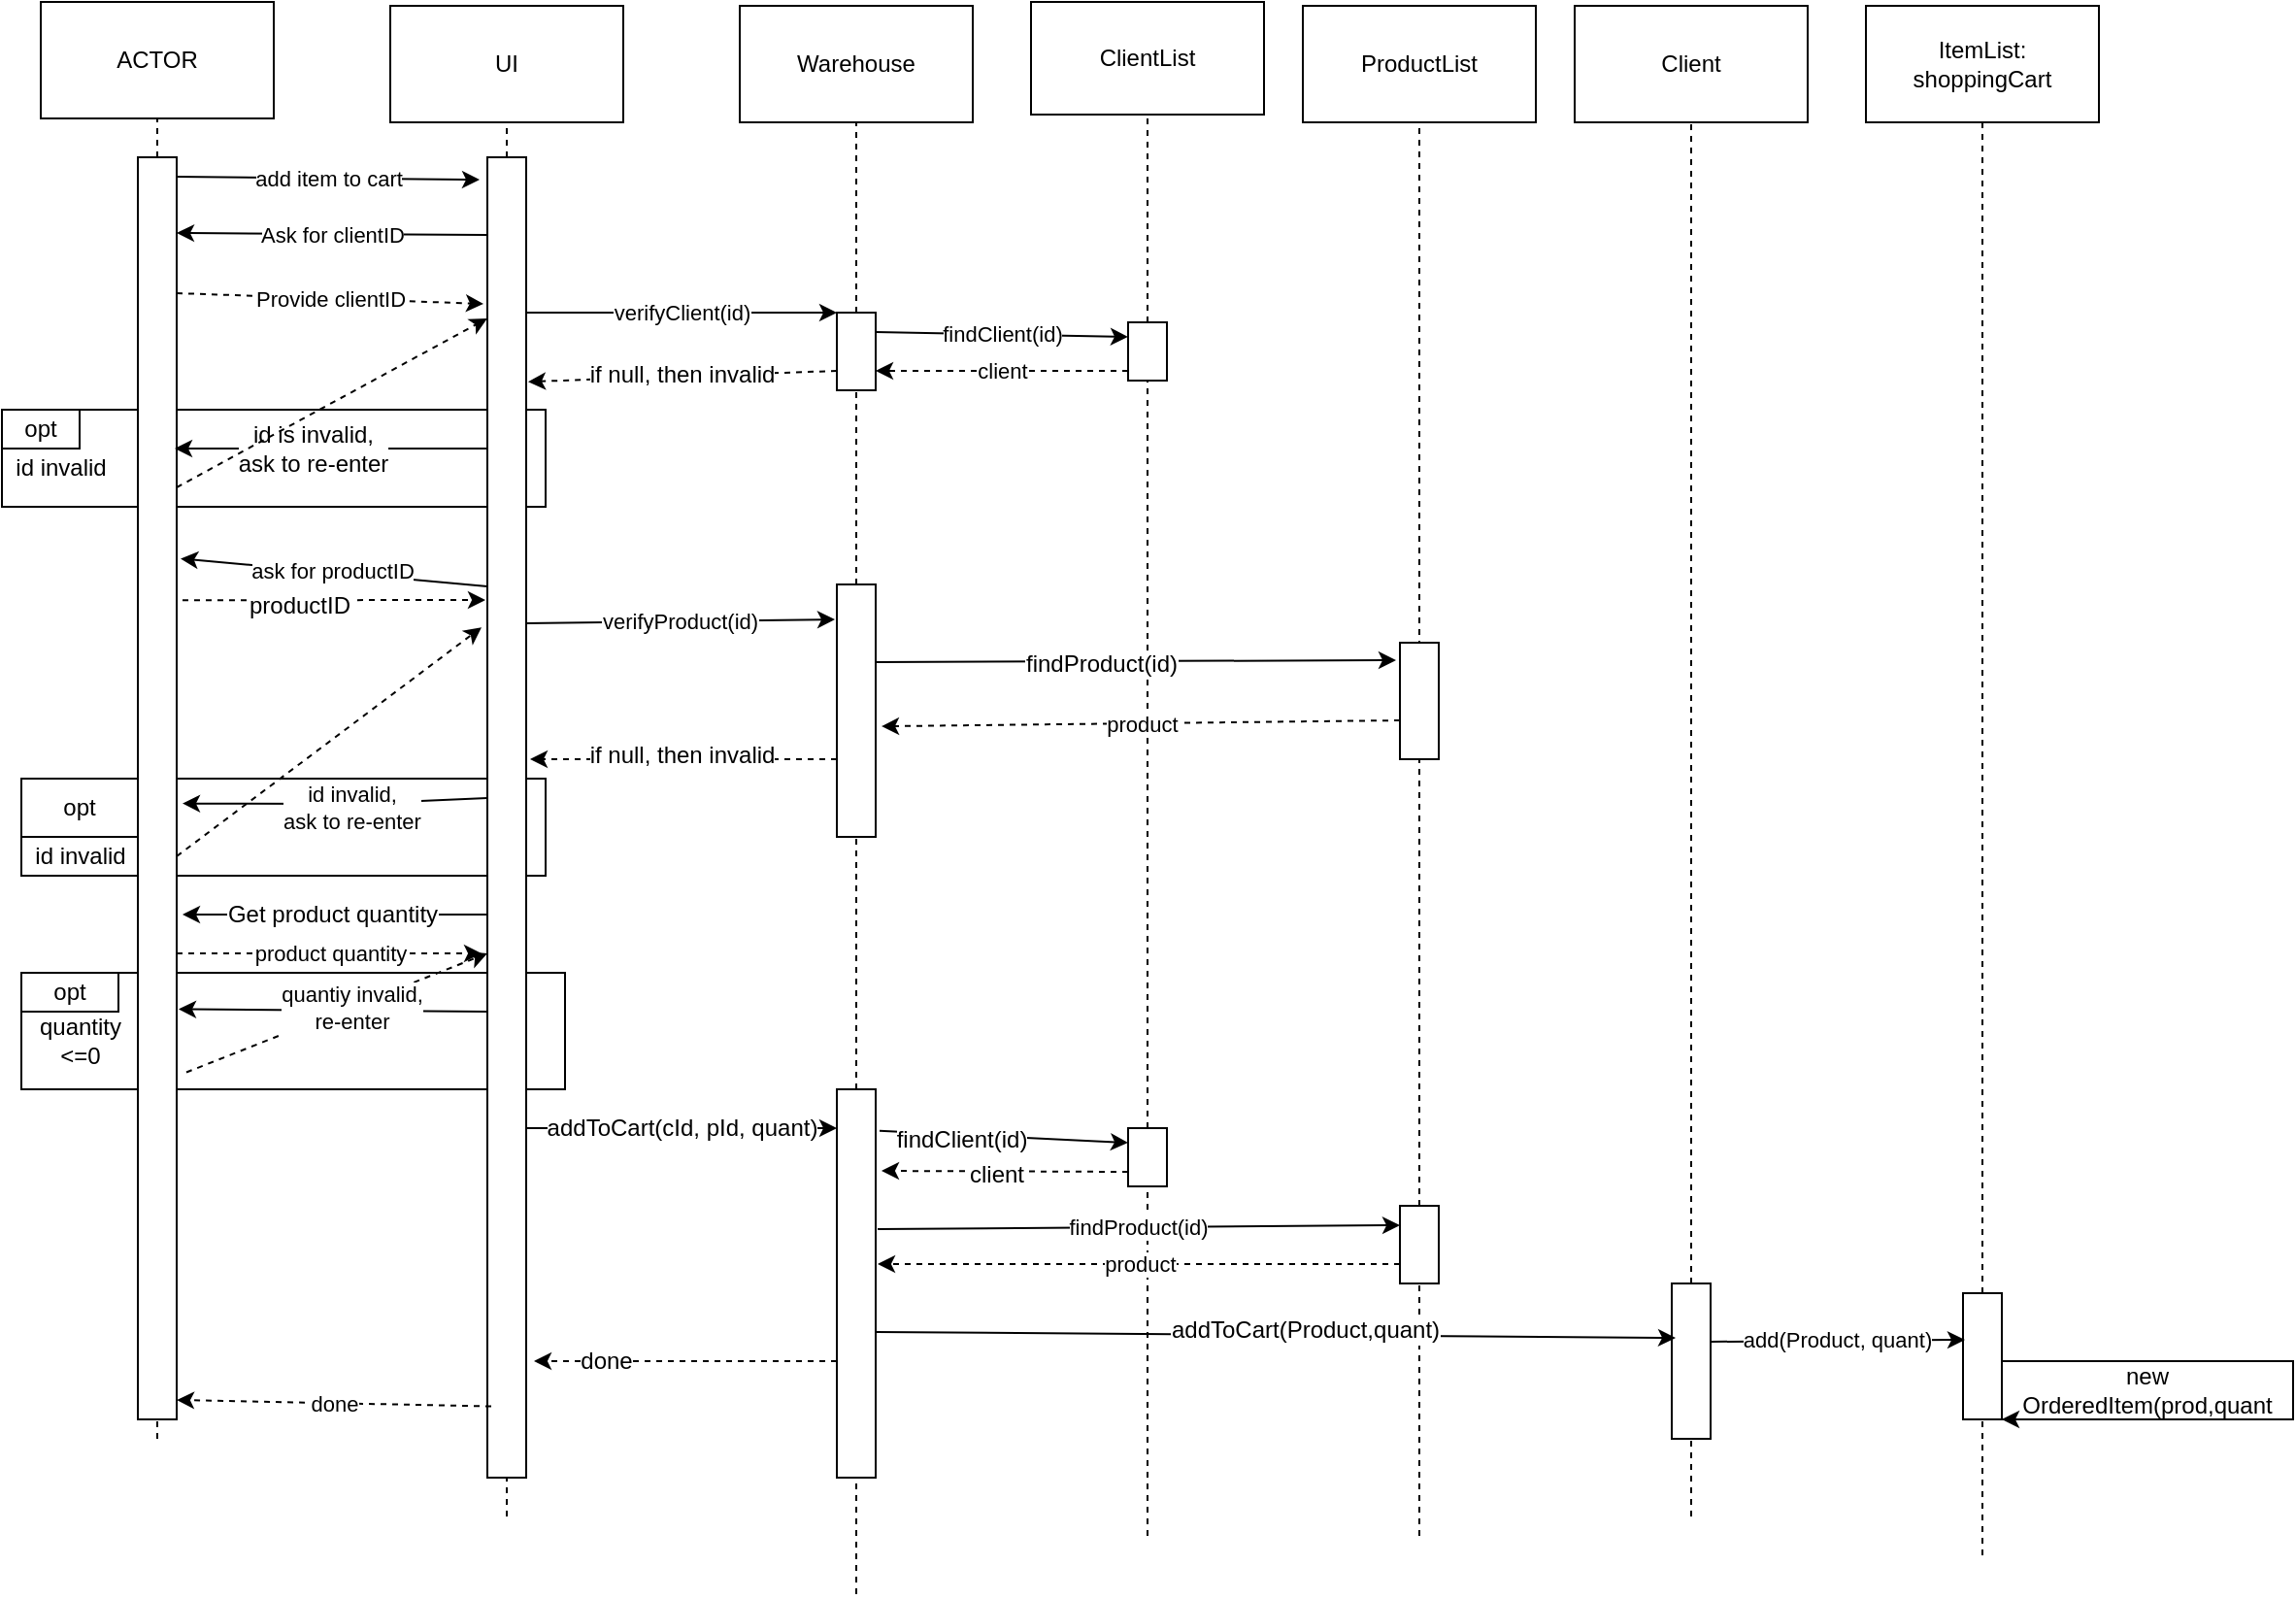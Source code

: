 <mxfile version="12.7.0" type="github">
  <diagram id="eVp9j-pNsx_iiZz8hf3B" name="Page-1">
    <mxGraphModel dx="1422" dy="911" grid="1" gridSize="10" guides="1" tooltips="1" connect="1" arrows="1" fold="1" page="1" pageScale="1" pageWidth="1100" pageHeight="850" math="0" shadow="0">
      <root>
        <mxCell id="0"/>
        <mxCell id="1" parent="0"/>
        <mxCell id="Enw9lLtY8jkO8zs9E8e_-57" value="" style="rounded=0;whiteSpace=wrap;html=1;" vertex="1" parent="1">
          <mxGeometry x="10" y="520" width="280" height="60" as="geometry"/>
        </mxCell>
        <mxCell id="Enw9lLtY8jkO8zs9E8e_-46" value="" style="rounded=0;whiteSpace=wrap;html=1;" vertex="1" parent="1">
          <mxGeometry x="10" y="420" width="270" height="50" as="geometry"/>
        </mxCell>
        <mxCell id="Enw9lLtY8jkO8zs9E8e_-19" value="" style="rounded=0;whiteSpace=wrap;html=1;" vertex="1" parent="1">
          <mxGeometry y="230" width="280" height="50" as="geometry"/>
        </mxCell>
        <mxCell id="Enw9lLtY8jkO8zs9E8e_-1" value="ACTOR" style="rounded=0;whiteSpace=wrap;html=1;" vertex="1" parent="1">
          <mxGeometry x="20" y="20" width="120" height="60" as="geometry"/>
        </mxCell>
        <mxCell id="Enw9lLtY8jkO8zs9E8e_-2" value="" style="endArrow=none;dashed=1;html=1;" edge="1" parent="1">
          <mxGeometry width="50" height="50" relative="1" as="geometry">
            <mxPoint x="80" y="760" as="sourcePoint"/>
            <mxPoint x="80" y="80" as="targetPoint"/>
          </mxGeometry>
        </mxCell>
        <mxCell id="Enw9lLtY8jkO8zs9E8e_-3" value="UI" style="rounded=0;whiteSpace=wrap;html=1;" vertex="1" parent="1">
          <mxGeometry x="200" y="22" width="120" height="60" as="geometry"/>
        </mxCell>
        <mxCell id="Enw9lLtY8jkO8zs9E8e_-4" value="" style="endArrow=none;dashed=1;html=1;" edge="1" parent="1" source="Enw9lLtY8jkO8zs9E8e_-9">
          <mxGeometry width="50" height="50" relative="1" as="geometry">
            <mxPoint x="260" y="750" as="sourcePoint"/>
            <mxPoint x="260" y="82" as="targetPoint"/>
          </mxGeometry>
        </mxCell>
        <mxCell id="Enw9lLtY8jkO8zs9E8e_-5" value="Warehouse" style="rounded=0;whiteSpace=wrap;html=1;" vertex="1" parent="1">
          <mxGeometry x="380" y="22" width="120" height="60" as="geometry"/>
        </mxCell>
        <mxCell id="Enw9lLtY8jkO8zs9E8e_-6" value="" style="endArrow=none;dashed=1;html=1;entryX=0.5;entryY=1;entryDx=0;entryDy=0;" edge="1" parent="1" source="Enw9lLtY8jkO8zs9E8e_-14" target="Enw9lLtY8jkO8zs9E8e_-5">
          <mxGeometry width="50" height="50" relative="1" as="geometry">
            <mxPoint x="440" y="750" as="sourcePoint"/>
            <mxPoint x="440" y="112" as="targetPoint"/>
          </mxGeometry>
        </mxCell>
        <mxCell id="Enw9lLtY8jkO8zs9E8e_-8" value="" style="rounded=0;whiteSpace=wrap;html=1;" vertex="1" parent="1">
          <mxGeometry x="70" y="100" width="20" height="650" as="geometry"/>
        </mxCell>
        <mxCell id="Enw9lLtY8jkO8zs9E8e_-9" value="" style="rounded=0;whiteSpace=wrap;html=1;" vertex="1" parent="1">
          <mxGeometry x="250" y="100" width="20" height="680" as="geometry"/>
        </mxCell>
        <mxCell id="Enw9lLtY8jkO8zs9E8e_-10" value="" style="endArrow=none;dashed=1;html=1;" edge="1" parent="1" target="Enw9lLtY8jkO8zs9E8e_-9">
          <mxGeometry width="50" height="50" relative="1" as="geometry">
            <mxPoint x="260" y="800" as="sourcePoint"/>
            <mxPoint x="260" y="82" as="targetPoint"/>
          </mxGeometry>
        </mxCell>
        <mxCell id="Enw9lLtY8jkO8zs9E8e_-11" value="add item to cart" style="endArrow=classic;html=1;entryX=-0.2;entryY=0.017;entryDx=0;entryDy=0;entryPerimeter=0;" edge="1" parent="1" target="Enw9lLtY8jkO8zs9E8e_-9">
          <mxGeometry width="50" height="50" relative="1" as="geometry">
            <mxPoint x="90" y="110" as="sourcePoint"/>
            <mxPoint x="140" y="60" as="targetPoint"/>
          </mxGeometry>
        </mxCell>
        <mxCell id="Enw9lLtY8jkO8zs9E8e_-12" value="Ask for clientID" style="endArrow=classic;html=1;" edge="1" parent="1">
          <mxGeometry width="50" height="50" relative="1" as="geometry">
            <mxPoint x="250" y="140" as="sourcePoint"/>
            <mxPoint x="90" y="139" as="targetPoint"/>
          </mxGeometry>
        </mxCell>
        <mxCell id="Enw9lLtY8jkO8zs9E8e_-13" value="Provide clientID" style="endArrow=classic;html=1;entryX=-0.1;entryY=0.111;entryDx=0;entryDy=0;entryPerimeter=0;dashed=1;" edge="1" parent="1" target="Enw9lLtY8jkO8zs9E8e_-9">
          <mxGeometry width="50" height="50" relative="1" as="geometry">
            <mxPoint x="90" y="170" as="sourcePoint"/>
            <mxPoint x="140" y="120" as="targetPoint"/>
          </mxGeometry>
        </mxCell>
        <mxCell id="Enw9lLtY8jkO8zs9E8e_-14" value="" style="rounded=0;whiteSpace=wrap;html=1;" vertex="1" parent="1">
          <mxGeometry x="430" y="180" width="20" height="40" as="geometry"/>
        </mxCell>
        <mxCell id="Enw9lLtY8jkO8zs9E8e_-15" value="" style="endArrow=none;dashed=1;html=1;entryX=0.5;entryY=1;entryDx=0;entryDy=0;" edge="1" parent="1" source="Enw9lLtY8jkO8zs9E8e_-36" target="Enw9lLtY8jkO8zs9E8e_-14">
          <mxGeometry width="50" height="50" relative="1" as="geometry">
            <mxPoint x="440" y="750" as="sourcePoint"/>
            <mxPoint x="440" y="82" as="targetPoint"/>
          </mxGeometry>
        </mxCell>
        <mxCell id="Enw9lLtY8jkO8zs9E8e_-16" value="" style="endArrow=classic;html=1;dashed=1;entryX=1.05;entryY=0.17;entryDx=0;entryDy=0;entryPerimeter=0;" edge="1" parent="1" target="Enw9lLtY8jkO8zs9E8e_-9">
          <mxGeometry width="50" height="50" relative="1" as="geometry">
            <mxPoint x="430" y="210" as="sourcePoint"/>
            <mxPoint x="480" y="160" as="targetPoint"/>
          </mxGeometry>
        </mxCell>
        <mxCell id="Enw9lLtY8jkO8zs9E8e_-18" value="if null, then invalid" style="text;html=1;align=center;verticalAlign=middle;resizable=0;points=[];labelBackgroundColor=#ffffff;" vertex="1" connectable="0" parent="Enw9lLtY8jkO8zs9E8e_-16">
          <mxGeometry x="0.157" y="-1" relative="1" as="geometry">
            <mxPoint x="11.99" as="offset"/>
          </mxGeometry>
        </mxCell>
        <mxCell id="Enw9lLtY8jkO8zs9E8e_-17" value="verifyClient(id)" style="endArrow=classic;html=1;entryX=0;entryY=0;entryDx=0;entryDy=0;" edge="1" parent="1" target="Enw9lLtY8jkO8zs9E8e_-14">
          <mxGeometry width="50" height="50" relative="1" as="geometry">
            <mxPoint x="270" y="180" as="sourcePoint"/>
            <mxPoint x="320" y="130" as="targetPoint"/>
          </mxGeometry>
        </mxCell>
        <mxCell id="Enw9lLtY8jkO8zs9E8e_-20" value="opt" style="rounded=0;whiteSpace=wrap;html=1;" vertex="1" parent="1">
          <mxGeometry y="230" width="40" height="20" as="geometry"/>
        </mxCell>
        <mxCell id="Enw9lLtY8jkO8zs9E8e_-21" value="id invalid" style="text;html=1;align=center;verticalAlign=middle;resizable=0;points=[];autosize=1;" vertex="1" parent="1">
          <mxGeometry y="250" width="60" height="20" as="geometry"/>
        </mxCell>
        <mxCell id="Enw9lLtY8jkO8zs9E8e_-22" value="" style="endArrow=classic;html=1;" edge="1" parent="1">
          <mxGeometry width="50" height="50" relative="1" as="geometry">
            <mxPoint x="250" y="250" as="sourcePoint"/>
            <mxPoint x="89" y="250" as="targetPoint"/>
          </mxGeometry>
        </mxCell>
        <mxCell id="Enw9lLtY8jkO8zs9E8e_-23" value="&lt;div&gt;id is invalid,&lt;/div&gt;&lt;div&gt; ask to re-enter&lt;/div&gt;" style="text;html=1;align=center;verticalAlign=middle;resizable=0;points=[];labelBackgroundColor=#ffffff;" vertex="1" connectable="0" parent="Enw9lLtY8jkO8zs9E8e_-22">
          <mxGeometry x="0.739" y="3" relative="1" as="geometry">
            <mxPoint x="50" y="-3" as="offset"/>
          </mxGeometry>
        </mxCell>
        <mxCell id="Enw9lLtY8jkO8zs9E8e_-24" value="" style="endArrow=classic;html=1;entryX=0;entryY=0.122;entryDx=0;entryDy=0;entryPerimeter=0;dashed=1;" edge="1" parent="1" target="Enw9lLtY8jkO8zs9E8e_-9">
          <mxGeometry width="50" height="50" relative="1" as="geometry">
            <mxPoint x="90" y="270" as="sourcePoint"/>
            <mxPoint x="140" y="220" as="targetPoint"/>
          </mxGeometry>
        </mxCell>
        <mxCell id="Enw9lLtY8jkO8zs9E8e_-25" value="" style="endArrow=classic;html=1;dashed=1;exitX=1.15;exitY=0.351;exitDx=0;exitDy=0;exitPerimeter=0;" edge="1" parent="1" source="Enw9lLtY8jkO8zs9E8e_-8">
          <mxGeometry width="50" height="50" relative="1" as="geometry">
            <mxPoint x="90" y="340" as="sourcePoint"/>
            <mxPoint x="249" y="328" as="targetPoint"/>
          </mxGeometry>
        </mxCell>
        <mxCell id="Enw9lLtY8jkO8zs9E8e_-27" value="productID" style="text;html=1;align=center;verticalAlign=middle;resizable=0;points=[];labelBackgroundColor=#ffffff;" vertex="1" connectable="0" parent="Enw9lLtY8jkO8zs9E8e_-25">
          <mxGeometry x="-0.233" y="-3" relative="1" as="geometry">
            <mxPoint as="offset"/>
          </mxGeometry>
        </mxCell>
        <mxCell id="Enw9lLtY8jkO8zs9E8e_-26" value="ask for productID" style="endArrow=classic;html=1;exitX=0;exitY=0.325;exitDx=0;exitDy=0;exitPerimeter=0;entryX=1.1;entryY=0.318;entryDx=0;entryDy=0;entryPerimeter=0;" edge="1" parent="1" source="Enw9lLtY8jkO8zs9E8e_-9" target="Enw9lLtY8jkO8zs9E8e_-8">
          <mxGeometry x="0.013" y="-1" width="50" height="50" relative="1" as="geometry">
            <mxPoint x="170" y="380" as="sourcePoint"/>
            <mxPoint x="220" y="330" as="targetPoint"/>
            <mxPoint as="offset"/>
          </mxGeometry>
        </mxCell>
        <mxCell id="Enw9lLtY8jkO8zs9E8e_-28" value="verifyProduct(id)" style="endArrow=classic;html=1;" edge="1" parent="1">
          <mxGeometry width="50" height="50" relative="1" as="geometry">
            <mxPoint x="270" y="340" as="sourcePoint"/>
            <mxPoint x="429" y="338" as="targetPoint"/>
          </mxGeometry>
        </mxCell>
        <mxCell id="Enw9lLtY8jkO8zs9E8e_-29" value="ClientList" style="rounded=0;whiteSpace=wrap;html=1;" vertex="1" parent="1">
          <mxGeometry x="530" y="20" width="120" height="58" as="geometry"/>
        </mxCell>
        <mxCell id="Enw9lLtY8jkO8zs9E8e_-30" value="" style="endArrow=none;dashed=1;html=1;" edge="1" parent="1" source="Enw9lLtY8jkO8zs9E8e_-31">
          <mxGeometry width="50" height="50" relative="1" as="geometry">
            <mxPoint x="590" y="760" as="sourcePoint"/>
            <mxPoint x="590" y="78" as="targetPoint"/>
          </mxGeometry>
        </mxCell>
        <mxCell id="Enw9lLtY8jkO8zs9E8e_-31" value="" style="rounded=0;whiteSpace=wrap;html=1;" vertex="1" parent="1">
          <mxGeometry x="580" y="185" width="20" height="30" as="geometry"/>
        </mxCell>
        <mxCell id="Enw9lLtY8jkO8zs9E8e_-32" value="" style="endArrow=none;dashed=1;html=1;" edge="1" parent="1" source="Enw9lLtY8jkO8zs9E8e_-67" target="Enw9lLtY8jkO8zs9E8e_-31">
          <mxGeometry width="50" height="50" relative="1" as="geometry">
            <mxPoint x="590" y="760" as="sourcePoint"/>
            <mxPoint x="590" y="78" as="targetPoint"/>
          </mxGeometry>
        </mxCell>
        <mxCell id="Enw9lLtY8jkO8zs9E8e_-33" value="findClient(id)" style="endArrow=classic;html=1;entryX=0;entryY=0.25;entryDx=0;entryDy=0;" edge="1" parent="1">
          <mxGeometry width="50" height="50" relative="1" as="geometry">
            <mxPoint x="450" y="190" as="sourcePoint"/>
            <mxPoint x="580" y="192.5" as="targetPoint"/>
          </mxGeometry>
        </mxCell>
        <mxCell id="Enw9lLtY8jkO8zs9E8e_-34" value="client" style="endArrow=classic;html=1;entryX=1;entryY=0.75;entryDx=0;entryDy=0;dashed=1;" edge="1" parent="1" target="Enw9lLtY8jkO8zs9E8e_-14">
          <mxGeometry width="50" height="50" relative="1" as="geometry">
            <mxPoint x="580" y="210" as="sourcePoint"/>
            <mxPoint x="630" y="160" as="targetPoint"/>
          </mxGeometry>
        </mxCell>
        <mxCell id="Enw9lLtY8jkO8zs9E8e_-36" value="" style="rounded=0;whiteSpace=wrap;html=1;" vertex="1" parent="1">
          <mxGeometry x="430" y="320" width="20" height="130" as="geometry"/>
        </mxCell>
        <mxCell id="Enw9lLtY8jkO8zs9E8e_-37" value="" style="endArrow=none;dashed=1;html=1;entryX=0.5;entryY=1;entryDx=0;entryDy=0;" edge="1" parent="1" source="Enw9lLtY8jkO8zs9E8e_-52" target="Enw9lLtY8jkO8zs9E8e_-36">
          <mxGeometry width="50" height="50" relative="1" as="geometry">
            <mxPoint x="440" y="750" as="sourcePoint"/>
            <mxPoint x="440" y="220" as="targetPoint"/>
          </mxGeometry>
        </mxCell>
        <mxCell id="Enw9lLtY8jkO8zs9E8e_-38" value="ProductList" style="rounded=0;whiteSpace=wrap;html=1;" vertex="1" parent="1">
          <mxGeometry x="670" y="22" width="120" height="60" as="geometry"/>
        </mxCell>
        <mxCell id="Enw9lLtY8jkO8zs9E8e_-39" value="" style="endArrow=none;dashed=1;html=1;" edge="1" parent="1" source="Enw9lLtY8jkO8zs9E8e_-72">
          <mxGeometry width="50" height="50" relative="1" as="geometry">
            <mxPoint x="730" y="760" as="sourcePoint"/>
            <mxPoint x="730" y="82" as="targetPoint"/>
          </mxGeometry>
        </mxCell>
        <mxCell id="Enw9lLtY8jkO8zs9E8e_-40" value="" style="rounded=0;whiteSpace=wrap;html=1;" vertex="1" parent="1">
          <mxGeometry x="720" y="350" width="20" height="60" as="geometry"/>
        </mxCell>
        <mxCell id="Enw9lLtY8jkO8zs9E8e_-41" value="product" style="endArrow=classic;html=1;dashed=1;entryX=1.15;entryY=0.562;entryDx=0;entryDy=0;entryPerimeter=0;" edge="1" parent="1" target="Enw9lLtY8jkO8zs9E8e_-36">
          <mxGeometry width="50" height="50" relative="1" as="geometry">
            <mxPoint x="720" y="390" as="sourcePoint"/>
            <mxPoint x="770" y="340" as="targetPoint"/>
          </mxGeometry>
        </mxCell>
        <mxCell id="Enw9lLtY8jkO8zs9E8e_-42" value="" style="endArrow=classic;html=1;entryX=-0.1;entryY=0.15;entryDx=0;entryDy=0;entryPerimeter=0;" edge="1" parent="1" target="Enw9lLtY8jkO8zs9E8e_-40">
          <mxGeometry width="50" height="50" relative="1" as="geometry">
            <mxPoint x="450" y="360" as="sourcePoint"/>
            <mxPoint x="670" y="360" as="targetPoint"/>
          </mxGeometry>
        </mxCell>
        <mxCell id="Enw9lLtY8jkO8zs9E8e_-43" value="findProduct(id)" style="text;html=1;align=center;verticalAlign=middle;resizable=0;points=[];labelBackgroundColor=#ffffff;" vertex="1" connectable="0" parent="Enw9lLtY8jkO8zs9E8e_-42">
          <mxGeometry x="-0.134" y="-1" relative="1" as="geometry">
            <mxPoint as="offset"/>
          </mxGeometry>
        </mxCell>
        <mxCell id="Enw9lLtY8jkO8zs9E8e_-44" value="" style="endArrow=classic;html=1;dashed=1;" edge="1" parent="1">
          <mxGeometry width="50" height="50" relative="1" as="geometry">
            <mxPoint x="430" y="410" as="sourcePoint"/>
            <mxPoint x="272" y="410" as="targetPoint"/>
          </mxGeometry>
        </mxCell>
        <mxCell id="Enw9lLtY8jkO8zs9E8e_-45" value="if null, then invalid" style="text;html=1;align=center;verticalAlign=middle;resizable=0;points=[];labelBackgroundColor=#ffffff;" vertex="1" connectable="0" parent="Enw9lLtY8jkO8zs9E8e_-44">
          <mxGeometry x="0.342" y="-1" relative="1" as="geometry">
            <mxPoint x="26" y="-0.99" as="offset"/>
          </mxGeometry>
        </mxCell>
        <mxCell id="Enw9lLtY8jkO8zs9E8e_-47" value="opt" style="rounded=0;whiteSpace=wrap;html=1;" vertex="1" parent="1">
          <mxGeometry x="10" y="420" width="60" height="30" as="geometry"/>
        </mxCell>
        <mxCell id="Enw9lLtY8jkO8zs9E8e_-48" value="id invalid" style="text;html=1;align=center;verticalAlign=middle;resizable=0;points=[];autosize=1;" vertex="1" parent="1">
          <mxGeometry x="10" y="450" width="60" height="20" as="geometry"/>
        </mxCell>
        <mxCell id="Enw9lLtY8jkO8zs9E8e_-49" value="" style="endArrow=classic;html=1;dashed=1;entryX=-0.15;entryY=0.356;entryDx=0;entryDy=0;entryPerimeter=0;" edge="1" parent="1" target="Enw9lLtY8jkO8zs9E8e_-9">
          <mxGeometry width="50" height="50" relative="1" as="geometry">
            <mxPoint x="90" y="460" as="sourcePoint"/>
            <mxPoint x="140" y="410" as="targetPoint"/>
          </mxGeometry>
        </mxCell>
        <mxCell id="Enw9lLtY8jkO8zs9E8e_-51" value="&lt;div&gt;id invalid,&lt;/div&gt;&lt;div&gt;ask to re-enter&lt;br&gt;&lt;/div&gt;" style="endArrow=classic;html=1;entryX=1.15;entryY=0.512;entryDx=0;entryDy=0;entryPerimeter=0;" edge="1" parent="1" target="Enw9lLtY8jkO8zs9E8e_-8">
          <mxGeometry x="-0.108" y="2" width="50" height="50" relative="1" as="geometry">
            <mxPoint x="250" y="430" as="sourcePoint"/>
            <mxPoint x="300" y="380" as="targetPoint"/>
            <Array as="points">
              <mxPoint x="180" y="433"/>
            </Array>
            <mxPoint as="offset"/>
          </mxGeometry>
        </mxCell>
        <mxCell id="Enw9lLtY8jkO8zs9E8e_-52" value="" style="rounded=0;whiteSpace=wrap;html=1;" vertex="1" parent="1">
          <mxGeometry x="430" y="580" width="20" height="200" as="geometry"/>
        </mxCell>
        <mxCell id="Enw9lLtY8jkO8zs9E8e_-53" value="" style="endArrow=none;dashed=1;html=1;entryX=0.5;entryY=1;entryDx=0;entryDy=0;" edge="1" parent="1" target="Enw9lLtY8jkO8zs9E8e_-52">
          <mxGeometry width="50" height="50" relative="1" as="geometry">
            <mxPoint x="440" y="840" as="sourcePoint"/>
            <mxPoint x="440" y="450" as="targetPoint"/>
          </mxGeometry>
        </mxCell>
        <mxCell id="Enw9lLtY8jkO8zs9E8e_-54" value="" style="endArrow=classic;html=1;entryX=1.15;entryY=0.6;entryDx=0;entryDy=0;entryPerimeter=0;" edge="1" parent="1" target="Enw9lLtY8jkO8zs9E8e_-8">
          <mxGeometry width="50" height="50" relative="1" as="geometry">
            <mxPoint x="250" y="490" as="sourcePoint"/>
            <mxPoint x="300" y="440" as="targetPoint"/>
          </mxGeometry>
        </mxCell>
        <mxCell id="Enw9lLtY8jkO8zs9E8e_-55" value="Get product quantity" style="text;html=1;align=center;verticalAlign=middle;resizable=0;points=[];labelBackgroundColor=#ffffff;" vertex="1" connectable="0" parent="Enw9lLtY8jkO8zs9E8e_-54">
          <mxGeometry x="0.312" y="3" relative="1" as="geometry">
            <mxPoint x="23" y="-3" as="offset"/>
          </mxGeometry>
        </mxCell>
        <mxCell id="Enw9lLtY8jkO8zs9E8e_-56" value="product quantity" style="endArrow=classic;html=1;dashed=1;" edge="1" parent="1">
          <mxGeometry width="50" height="50" relative="1" as="geometry">
            <mxPoint x="90" y="510" as="sourcePoint"/>
            <mxPoint x="247" y="510" as="targetPoint"/>
          </mxGeometry>
        </mxCell>
        <mxCell id="Enw9lLtY8jkO8zs9E8e_-58" value="opt" style="rounded=0;whiteSpace=wrap;html=1;" vertex="1" parent="1">
          <mxGeometry x="10" y="520" width="50" height="20" as="geometry"/>
        </mxCell>
        <mxCell id="Enw9lLtY8jkO8zs9E8e_-59" value="&lt;div&gt;quantity&lt;/div&gt;&lt;div&gt; &amp;lt;=0&lt;/div&gt;" style="text;html=1;align=center;verticalAlign=middle;resizable=0;points=[];autosize=1;" vertex="1" parent="1">
          <mxGeometry x="10" y="540" width="60" height="30" as="geometry"/>
        </mxCell>
        <mxCell id="Enw9lLtY8jkO8zs9E8e_-61" value="" style="endArrow=classic;html=1;dashed=1;exitX=1.25;exitY=0.725;exitDx=0;exitDy=0;exitPerimeter=0;" edge="1" parent="1" source="Enw9lLtY8jkO8zs9E8e_-8">
          <mxGeometry width="50" height="50" relative="1" as="geometry">
            <mxPoint x="90" y="560" as="sourcePoint"/>
            <mxPoint x="250" y="510" as="targetPoint"/>
          </mxGeometry>
        </mxCell>
        <mxCell id="Enw9lLtY8jkO8zs9E8e_-62" style="edgeStyle=orthogonalEdgeStyle;rounded=0;orthogonalLoop=1;jettySize=auto;html=1;exitX=0.5;exitY=1;exitDx=0;exitDy=0;dashed=1;" edge="1" parent="1" source="Enw9lLtY8jkO8zs9E8e_-57" target="Enw9lLtY8jkO8zs9E8e_-57">
          <mxGeometry relative="1" as="geometry"/>
        </mxCell>
        <mxCell id="Enw9lLtY8jkO8zs9E8e_-63" value="&lt;div&gt;quantiy invalid,&lt;/div&gt;&lt;div&gt;re-enter&lt;br&gt;&lt;/div&gt;" style="endArrow=classic;html=1;entryX=1.05;entryY=0.675;entryDx=0;entryDy=0;entryPerimeter=0;" edge="1" parent="1" target="Enw9lLtY8jkO8zs9E8e_-8">
          <mxGeometry x="-0.119" y="-1" width="50" height="50" relative="1" as="geometry">
            <mxPoint x="250" y="540" as="sourcePoint"/>
            <mxPoint x="300" y="490" as="targetPoint"/>
            <mxPoint as="offset"/>
          </mxGeometry>
        </mxCell>
        <mxCell id="Enw9lLtY8jkO8zs9E8e_-64" value="" style="endArrow=classic;html=1;" edge="1" parent="1">
          <mxGeometry width="50" height="50" relative="1" as="geometry">
            <mxPoint x="270" y="600" as="sourcePoint"/>
            <mxPoint x="430" y="600" as="targetPoint"/>
          </mxGeometry>
        </mxCell>
        <mxCell id="Enw9lLtY8jkO8zs9E8e_-65" value="addToCart(cId, pId, quant)" style="text;html=1;align=center;verticalAlign=middle;resizable=0;points=[];labelBackgroundColor=#ffffff;" vertex="1" connectable="0" parent="Enw9lLtY8jkO8zs9E8e_-64">
          <mxGeometry x="-0.188" relative="1" as="geometry">
            <mxPoint x="15.01" as="offset"/>
          </mxGeometry>
        </mxCell>
        <mxCell id="Enw9lLtY8jkO8zs9E8e_-66" value="" style="endArrow=classic;html=1;entryX=0;entryY=0.25;entryDx=0;entryDy=0;exitX=1.1;exitY=0.107;exitDx=0;exitDy=0;exitPerimeter=0;" edge="1" parent="1" source="Enw9lLtY8jkO8zs9E8e_-52" target="Enw9lLtY8jkO8zs9E8e_-67">
          <mxGeometry width="50" height="50" relative="1" as="geometry">
            <mxPoint x="450" y="623" as="sourcePoint"/>
            <mxPoint x="560" y="620" as="targetPoint"/>
          </mxGeometry>
        </mxCell>
        <mxCell id="Enw9lLtY8jkO8zs9E8e_-69" value="findClient(id)" style="text;html=1;align=center;verticalAlign=middle;resizable=0;points=[];labelBackgroundColor=#ffffff;" vertex="1" connectable="0" parent="Enw9lLtY8jkO8zs9E8e_-66">
          <mxGeometry x="-0.354" y="-2" relative="1" as="geometry">
            <mxPoint as="offset"/>
          </mxGeometry>
        </mxCell>
        <mxCell id="Enw9lLtY8jkO8zs9E8e_-67" value="" style="rounded=0;whiteSpace=wrap;html=1;" vertex="1" parent="1">
          <mxGeometry x="580" y="600" width="20" height="30" as="geometry"/>
        </mxCell>
        <mxCell id="Enw9lLtY8jkO8zs9E8e_-68" value="" style="endArrow=none;dashed=1;html=1;" edge="1" parent="1" target="Enw9lLtY8jkO8zs9E8e_-67">
          <mxGeometry width="50" height="50" relative="1" as="geometry">
            <mxPoint x="590" y="810" as="sourcePoint"/>
            <mxPoint x="590" y="215" as="targetPoint"/>
          </mxGeometry>
        </mxCell>
        <mxCell id="Enw9lLtY8jkO8zs9E8e_-70" value="" style="endArrow=classic;html=1;exitX=0;exitY=0.75;exitDx=0;exitDy=0;entryX=1.15;entryY=0.21;entryDx=0;entryDy=0;dashed=1;entryPerimeter=0;" edge="1" parent="1" source="Enw9lLtY8jkO8zs9E8e_-67" target="Enw9lLtY8jkO8zs9E8e_-52">
          <mxGeometry width="50" height="50" relative="1" as="geometry">
            <mxPoint x="540" y="620" as="sourcePoint"/>
            <mxPoint x="450" y="620" as="targetPoint"/>
          </mxGeometry>
        </mxCell>
        <mxCell id="Enw9lLtY8jkO8zs9E8e_-71" value="client" style="text;html=1;align=center;verticalAlign=middle;resizable=0;points=[];labelBackgroundColor=#ffffff;" vertex="1" connectable="0" parent="Enw9lLtY8jkO8zs9E8e_-70">
          <mxGeometry x="0.431" y="2" relative="1" as="geometry">
            <mxPoint x="22.94" as="offset"/>
          </mxGeometry>
        </mxCell>
        <mxCell id="Enw9lLtY8jkO8zs9E8e_-72" value="" style="rounded=0;whiteSpace=wrap;html=1;" vertex="1" parent="1">
          <mxGeometry x="720" y="640" width="20" height="40" as="geometry"/>
        </mxCell>
        <mxCell id="Enw9lLtY8jkO8zs9E8e_-73" value="" style="endArrow=none;dashed=1;html=1;" edge="1" parent="1" target="Enw9lLtY8jkO8zs9E8e_-72">
          <mxGeometry width="50" height="50" relative="1" as="geometry">
            <mxPoint x="730" y="810" as="sourcePoint"/>
            <mxPoint x="730" y="82" as="targetPoint"/>
          </mxGeometry>
        </mxCell>
        <mxCell id="Enw9lLtY8jkO8zs9E8e_-74" value="product" style="endArrow=classic;html=1;dashed=1;exitX=0;exitY=0.75;exitDx=0;exitDy=0;" edge="1" parent="1" source="Enw9lLtY8jkO8zs9E8e_-72">
          <mxGeometry width="50" height="50" relative="1" as="geometry">
            <mxPoint x="720" y="659.5" as="sourcePoint"/>
            <mxPoint x="451" y="670" as="targetPoint"/>
          </mxGeometry>
        </mxCell>
        <mxCell id="Enw9lLtY8jkO8zs9E8e_-75" value="findProduct(id)" style="endArrow=classic;html=1;exitX=1.05;exitY=0.36;exitDx=0;exitDy=0;exitPerimeter=0;" edge="1" parent="1" source="Enw9lLtY8jkO8zs9E8e_-52">
          <mxGeometry width="50" height="50" relative="1" as="geometry">
            <mxPoint x="480" y="650" as="sourcePoint"/>
            <mxPoint x="720" y="650" as="targetPoint"/>
          </mxGeometry>
        </mxCell>
        <mxCell id="Enw9lLtY8jkO8zs9E8e_-78" value="Client" style="rounded=0;whiteSpace=wrap;html=1;" vertex="1" parent="1">
          <mxGeometry x="810" y="22" width="120" height="60" as="geometry"/>
        </mxCell>
        <mxCell id="Enw9lLtY8jkO8zs9E8e_-79" value="" style="endArrow=none;dashed=1;html=1;" edge="1" parent="1">
          <mxGeometry width="50" height="50" relative="1" as="geometry">
            <mxPoint x="870" y="800" as="sourcePoint"/>
            <mxPoint x="870" y="82" as="targetPoint"/>
          </mxGeometry>
        </mxCell>
        <mxCell id="Enw9lLtY8jkO8zs9E8e_-80" value="" style="rounded=0;whiteSpace=wrap;html=1;" vertex="1" parent="1">
          <mxGeometry x="860" y="680" width="20" height="80" as="geometry"/>
        </mxCell>
        <mxCell id="Enw9lLtY8jkO8zs9E8e_-84" value="" style="endArrow=classic;html=1;entryX=0.1;entryY=0.35;entryDx=0;entryDy=0;entryPerimeter=0;" edge="1" parent="1" target="Enw9lLtY8jkO8zs9E8e_-80">
          <mxGeometry width="50" height="50" relative="1" as="geometry">
            <mxPoint x="450" y="705" as="sourcePoint"/>
            <mxPoint x="500" y="655" as="targetPoint"/>
          </mxGeometry>
        </mxCell>
        <mxCell id="Enw9lLtY8jkO8zs9E8e_-85" value="addToCart(Product,quant)" style="text;html=1;align=center;verticalAlign=middle;resizable=0;points=[];labelBackgroundColor=#ffffff;" vertex="1" connectable="0" parent="Enw9lLtY8jkO8zs9E8e_-84">
          <mxGeometry x="0.073" y="3" relative="1" as="geometry">
            <mxPoint as="offset"/>
          </mxGeometry>
        </mxCell>
        <mxCell id="Enw9lLtY8jkO8zs9E8e_-86" value="&lt;div&gt;ItemList:&lt;/div&gt;&lt;div&gt;shoppingCart&lt;br&gt;&lt;/div&gt;" style="rounded=0;whiteSpace=wrap;html=1;" vertex="1" parent="1">
          <mxGeometry x="960" y="22" width="120" height="60" as="geometry"/>
        </mxCell>
        <mxCell id="Enw9lLtY8jkO8zs9E8e_-87" value="" style="endArrow=none;dashed=1;html=1;" edge="1" parent="1" source="Enw9lLtY8jkO8zs9E8e_-88">
          <mxGeometry width="50" height="50" relative="1" as="geometry">
            <mxPoint x="1020" y="820" as="sourcePoint"/>
            <mxPoint x="1020" y="82" as="targetPoint"/>
          </mxGeometry>
        </mxCell>
        <mxCell id="Enw9lLtY8jkO8zs9E8e_-88" value="" style="rounded=0;whiteSpace=wrap;html=1;" vertex="1" parent="1">
          <mxGeometry x="1010" y="685" width="20" height="65" as="geometry"/>
        </mxCell>
        <mxCell id="Enw9lLtY8jkO8zs9E8e_-89" value="" style="endArrow=none;dashed=1;html=1;" edge="1" parent="1" target="Enw9lLtY8jkO8zs9E8e_-88">
          <mxGeometry width="50" height="50" relative="1" as="geometry">
            <mxPoint x="1020" y="820" as="sourcePoint"/>
            <mxPoint x="1020" y="82" as="targetPoint"/>
          </mxGeometry>
        </mxCell>
        <mxCell id="Enw9lLtY8jkO8zs9E8e_-90" value="add(Product, quant)" style="endArrow=classic;html=1;entryX=0.05;entryY=0.369;entryDx=0;entryDy=0;entryPerimeter=0;" edge="1" parent="1" target="Enw9lLtY8jkO8zs9E8e_-88">
          <mxGeometry width="50" height="50" relative="1" as="geometry">
            <mxPoint x="880" y="710" as="sourcePoint"/>
            <mxPoint x="930" y="660" as="targetPoint"/>
          </mxGeometry>
        </mxCell>
        <mxCell id="Enw9lLtY8jkO8zs9E8e_-94" value="new OrderedItem(prod,quant" style="rounded=0;whiteSpace=wrap;html=1;" vertex="1" parent="1">
          <mxGeometry x="1030" y="720" width="150" height="30" as="geometry"/>
        </mxCell>
        <mxCell id="Enw9lLtY8jkO8zs9E8e_-95" value="" style="endArrow=classic;html=1;" edge="1" parent="1">
          <mxGeometry width="50" height="50" relative="1" as="geometry">
            <mxPoint x="1100" y="750" as="sourcePoint"/>
            <mxPoint x="1030" y="750" as="targetPoint"/>
          </mxGeometry>
        </mxCell>
        <mxCell id="Enw9lLtY8jkO8zs9E8e_-96" value="" style="endArrow=classic;html=1;dashed=1;" edge="1" parent="1">
          <mxGeometry width="50" height="50" relative="1" as="geometry">
            <mxPoint x="430" y="720" as="sourcePoint"/>
            <mxPoint x="274" y="720" as="targetPoint"/>
          </mxGeometry>
        </mxCell>
        <mxCell id="Enw9lLtY8jkO8zs9E8e_-97" value="done" style="text;html=1;align=center;verticalAlign=middle;resizable=0;points=[];labelBackgroundColor=#ffffff;" vertex="1" connectable="0" parent="Enw9lLtY8jkO8zs9E8e_-96">
          <mxGeometry x="0.526" relative="1" as="geometry">
            <mxPoint as="offset"/>
          </mxGeometry>
        </mxCell>
        <mxCell id="Enw9lLtY8jkO8zs9E8e_-98" value="done" style="endArrow=classic;html=1;dashed=1;exitX=0.1;exitY=0.946;exitDx=0;exitDy=0;exitPerimeter=0;" edge="1" parent="1" source="Enw9lLtY8jkO8zs9E8e_-9">
          <mxGeometry width="50" height="50" relative="1" as="geometry">
            <mxPoint x="210" y="750" as="sourcePoint"/>
            <mxPoint x="90" y="740" as="targetPoint"/>
          </mxGeometry>
        </mxCell>
      </root>
    </mxGraphModel>
  </diagram>
</mxfile>
